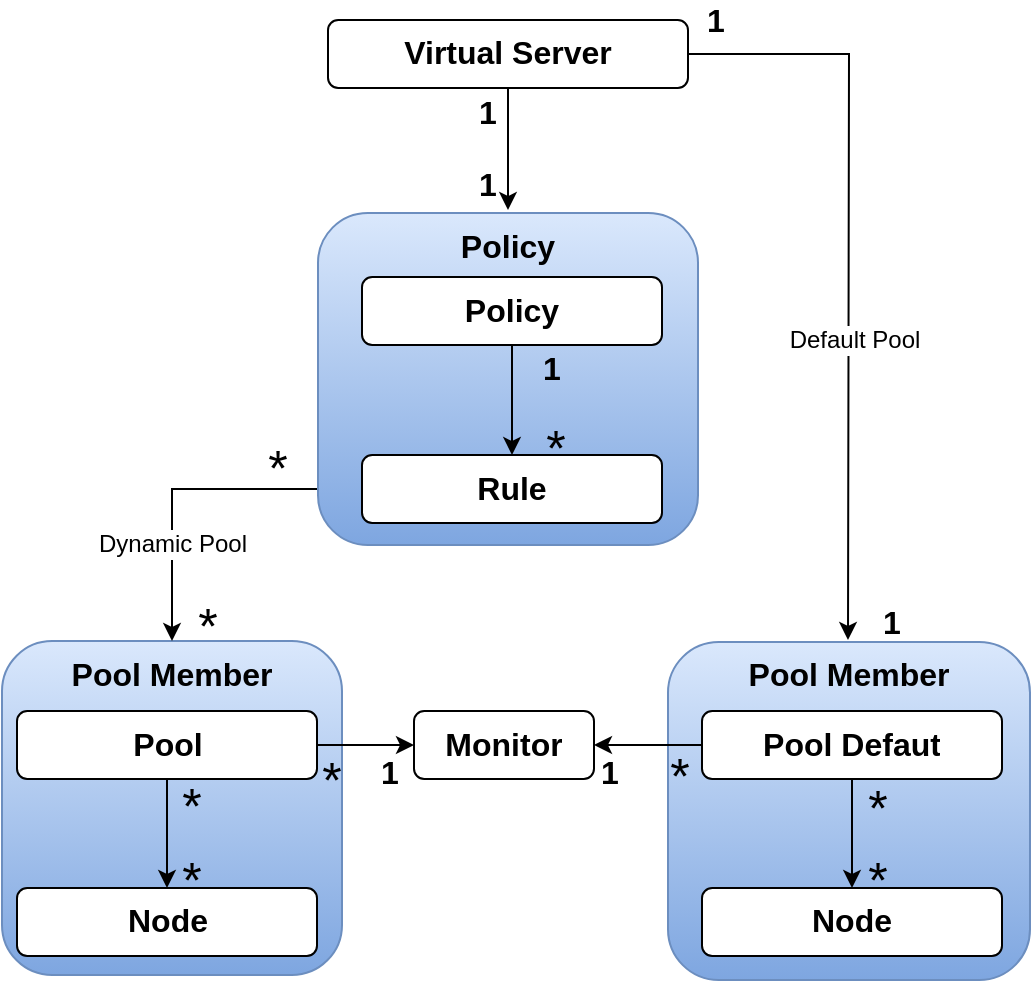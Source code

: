 <mxfile version="16.5.1" type="device"><diagram id="tuomeyIBbqbktUfwl68_" name="Page-1"><mxGraphModel dx="1102" dy="875" grid="1" gridSize="10" guides="1" tooltips="1" connect="1" arrows="1" fold="1" page="1" pageScale="1" pageWidth="827" pageHeight="1169" math="0" shadow="0"><root><mxCell id="0"/><mxCell id="1" parent="0"/><mxCell id="njLQdZBTiQgUC2W-cu_A-1" value="&lt;font style=&quot;font-size: 16px&quot;&gt;&lt;b&gt;Pool Member&lt;/b&gt;&lt;/font&gt;" style="whiteSpace=wrap;html=1;rounded=1;plain-blue;verticalAlign=top;" vertex="1" parent="1"><mxGeometry x="237" y="320.5" width="170" height="167" as="geometry"/></mxCell><mxCell id="njLQdZBTiQgUC2W-cu_A-2" style="edgeStyle=orthogonalEdgeStyle;rounded=0;html=1;entryX=0.5;entryY=0;endArrow=classic;endFill=1;jettySize=auto;orthogonalLoop=1;fontSize=16;exitX=0;exitY=0.5;" edge="1" parent="1" source="njLQdZBTiQgUC2W-cu_A-33" target="njLQdZBTiQgUC2W-cu_A-1"><mxGeometry relative="1" as="geometry"><mxPoint x="220" y="160" as="sourcePoint"/></mxGeometry></mxCell><mxCell id="njLQdZBTiQgUC2W-cu_A-3" value="Dynamic Pool" style="text;html=1;resizable=0;points=[];align=center;verticalAlign=middle;labelBackgroundColor=#ffffff;" vertex="1" connectable="0" parent="njLQdZBTiQgUC2W-cu_A-2"><mxGeometry x="0.041" y="3" relative="1" as="geometry"><mxPoint x="-6" y="24.5" as="offset"/></mxGeometry></mxCell><mxCell id="njLQdZBTiQgUC2W-cu_A-4" style="edgeStyle=orthogonalEdgeStyle;rounded=0;html=1;exitX=0.5;exitY=1;entryX=0.5;entryY=0;endArrow=classic;endFill=1;jettySize=auto;orthogonalLoop=1;fontSize=25;" edge="1" parent="1" source="njLQdZBTiQgUC2W-cu_A-5"><mxGeometry relative="1" as="geometry"><mxPoint x="490" y="105" as="targetPoint"/></mxGeometry></mxCell><mxCell id="njLQdZBTiQgUC2W-cu_A-5" value="&lt;b&gt;Virtual Server&lt;/b&gt;&lt;b&gt;&lt;br&gt;&lt;/b&gt;" style="text;html=1;align=center;verticalAlign=top;whiteSpace=wrap;overflow=hidden;rounded=1;fontSize=16;shadow=0;fillColor=#ffffff;strokeColor=#000000;gradientColor=none;" vertex="1" parent="1"><mxGeometry x="400" y="10" width="180" height="34" as="geometry"/></mxCell><mxCell id="njLQdZBTiQgUC2W-cu_A-6" value="&lt;b&gt;Monitor&lt;/b&gt;&lt;b&gt;&lt;br&gt;&lt;/b&gt;" style="text;html=1;align=center;verticalAlign=top;whiteSpace=wrap;overflow=hidden;rounded=1;fontSize=16;shadow=0;fillColor=#ffffff;strokeColor=#000000;gradientColor=none;" vertex="1" parent="1"><mxGeometry x="443" y="355.5" width="90" height="34" as="geometry"/></mxCell><mxCell id="njLQdZBTiQgUC2W-cu_A-7" style="edgeStyle=none;rounded=0;html=1;endArrow=classic;endFill=1;jettySize=auto;orthogonalLoop=1;fontSize=25;" edge="1" parent="1" target="njLQdZBTiQgUC2W-cu_A-18"><mxGeometry relative="1" as="geometry"><mxPoint x="668" y="350" as="sourcePoint"/></mxGeometry></mxCell><mxCell id="njLQdZBTiQgUC2W-cu_A-8" style="edgeStyle=none;rounded=0;html=1;exitX=0.5;exitY=1;jettySize=auto;orthogonalLoop=1;endArrow=classic;endFill=1;" edge="1" parent="1" source="njLQdZBTiQgUC2W-cu_A-10" target="njLQdZBTiQgUC2W-cu_A-11"><mxGeometry relative="1" as="geometry"/></mxCell><mxCell id="njLQdZBTiQgUC2W-cu_A-9" style="edgeStyle=orthogonalEdgeStyle;rounded=0;html=1;exitX=1;exitY=0.5;entryX=0;entryY=0.5;endArrow=classic;endFill=1;jettySize=auto;orthogonalLoop=1;fontSize=16;" edge="1" parent="1" source="njLQdZBTiQgUC2W-cu_A-10" target="njLQdZBTiQgUC2W-cu_A-6"><mxGeometry relative="1" as="geometry"/></mxCell><mxCell id="njLQdZBTiQgUC2W-cu_A-10" value="&lt;b&gt;Pool&lt;/b&gt;&lt;b&gt;&lt;br&gt;&lt;/b&gt;" style="text;html=1;align=center;verticalAlign=top;whiteSpace=wrap;overflow=hidden;rounded=1;fontSize=16;shadow=0;fillColor=#ffffff;strokeColor=#000000;gradientColor=none;" vertex="1" parent="1"><mxGeometry x="244.5" y="355.5" width="150" height="34" as="geometry"/></mxCell><mxCell id="njLQdZBTiQgUC2W-cu_A-11" value="&lt;b&gt;Node&lt;/b&gt;&lt;b&gt;&lt;br&gt;&lt;/b&gt;" style="text;html=1;align=center;verticalAlign=top;whiteSpace=wrap;overflow=hidden;rounded=1;fontSize=16;shadow=0;fillColor=#ffffff;strokeColor=#000000;gradientColor=none;" vertex="1" parent="1"><mxGeometry x="244.5" y="444" width="150" height="34" as="geometry"/></mxCell><mxCell id="njLQdZBTiQgUC2W-cu_A-12" value="1" style="text;html=1;strokeColor=none;fillColor=none;align=center;verticalAlign=middle;whiteSpace=wrap;rounded=0;fontSize=16;fontStyle=1" vertex="1" parent="1"><mxGeometry x="411" y="375.5" width="40" height="20" as="geometry"/></mxCell><mxCell id="njLQdZBTiQgUC2W-cu_A-13" value="&lt;font style=&quot;font-size: 25px; font-weight: normal;&quot;&gt;*&lt;/font&gt;" style="text;html=1;strokeColor=none;fillColor=none;align=center;verticalAlign=middle;whiteSpace=wrap;rounded=0;fontStyle=1;fontSize=25;" vertex="1" parent="1"><mxGeometry x="381.5" y="378.5" width="40" height="20" as="geometry"/></mxCell><mxCell id="njLQdZBTiQgUC2W-cu_A-14" value="1" style="text;html=1;strokeColor=none;fillColor=none;align=center;verticalAlign=middle;whiteSpace=wrap;rounded=0;fontSize=16;fontStyle=1" vertex="1" parent="1"><mxGeometry x="460" y="46" width="40" height="20" as="geometry"/></mxCell><mxCell id="njLQdZBTiQgUC2W-cu_A-15" value="1" style="text;html=1;strokeColor=none;fillColor=none;align=center;verticalAlign=middle;whiteSpace=wrap;rounded=0;fontSize=16;fontStyle=1" vertex="1" parent="1"><mxGeometry x="460" y="82" width="40" height="20" as="geometry"/></mxCell><mxCell id="njLQdZBTiQgUC2W-cu_A-16" value="1" style="text;html=1;strokeColor=none;fillColor=none;align=center;verticalAlign=middle;whiteSpace=wrap;rounded=0;fontSize=16;fontStyle=1" vertex="1" parent="1"><mxGeometry x="574" width="40" height="20" as="geometry"/></mxCell><mxCell id="njLQdZBTiQgUC2W-cu_A-17" value="&lt;font style=&quot;font-size: 25px; font-weight: normal;&quot;&gt;*&lt;/font&gt;" style="text;html=1;strokeColor=none;fillColor=none;align=center;verticalAlign=middle;whiteSpace=wrap;rounded=0;fontStyle=1;fontSize=25;" vertex="1" parent="1"><mxGeometry x="319.5" y="301.5" width="40" height="20" as="geometry"/></mxCell><mxCell id="njLQdZBTiQgUC2W-cu_A-18" value="&lt;font style=&quot;font-size: 16px&quot;&gt;&lt;b&gt;Pool Member&lt;/b&gt;&lt;/font&gt;" style="whiteSpace=wrap;html=1;rounded=1;plain-blue;verticalAlign=top;" vertex="1" parent="1"><mxGeometry x="570" y="321" width="181" height="169" as="geometry"/></mxCell><mxCell id="njLQdZBTiQgUC2W-cu_A-19" style="edgeStyle=none;rounded=0;html=1;exitX=0.5;exitY=1;jettySize=auto;orthogonalLoop=1;endArrow=classic;endFill=1;" edge="1" parent="1" source="njLQdZBTiQgUC2W-cu_A-21" target="njLQdZBTiQgUC2W-cu_A-22"><mxGeometry relative="1" as="geometry"/></mxCell><mxCell id="njLQdZBTiQgUC2W-cu_A-20" style="edgeStyle=none;rounded=0;html=1;exitX=0;exitY=0.5;entryX=1;entryY=0.5;endArrow=classic;endFill=1;jettySize=auto;orthogonalLoop=1;fontSize=25;" edge="1" parent="1" source="njLQdZBTiQgUC2W-cu_A-21" target="njLQdZBTiQgUC2W-cu_A-6"><mxGeometry relative="1" as="geometry"/></mxCell><mxCell id="njLQdZBTiQgUC2W-cu_A-21" value="&lt;b&gt;Pool Defaut&lt;/b&gt;&lt;b&gt;&lt;br&gt;&lt;/b&gt;" style="text;html=1;align=center;verticalAlign=top;whiteSpace=wrap;overflow=hidden;rounded=1;fontSize=16;shadow=0;fillColor=#ffffff;strokeColor=#000000;gradientColor=none;" vertex="1" parent="1"><mxGeometry x="587" y="355.5" width="150" height="34" as="geometry"/></mxCell><mxCell id="njLQdZBTiQgUC2W-cu_A-22" value="&lt;b&gt;Node&lt;/b&gt;&lt;b&gt;&lt;br&gt;&lt;/b&gt;" style="text;html=1;align=center;verticalAlign=top;whiteSpace=wrap;overflow=hidden;rounded=1;fontSize=16;shadow=0;fillColor=#ffffff;strokeColor=#000000;gradientColor=none;" vertex="1" parent="1"><mxGeometry x="587" y="444" width="150" height="34" as="geometry"/></mxCell><mxCell id="njLQdZBTiQgUC2W-cu_A-23" value="1" style="text;html=1;strokeColor=none;fillColor=none;align=center;verticalAlign=middle;whiteSpace=wrap;rounded=0;fontSize=16;fontStyle=1" vertex="1" parent="1"><mxGeometry x="521" y="375.5" width="40" height="20" as="geometry"/></mxCell><mxCell id="njLQdZBTiQgUC2W-cu_A-24" value="&lt;font style=&quot;font-size: 25px; font-weight: normal;&quot;&gt;*&lt;/font&gt;" style="text;html=1;strokeColor=none;fillColor=none;align=center;verticalAlign=middle;whiteSpace=wrap;rounded=0;fontStyle=1;fontSize=25;" vertex="1" parent="1"><mxGeometry x="312" y="428.5" width="40" height="20" as="geometry"/></mxCell><mxCell id="njLQdZBTiQgUC2W-cu_A-25" value="&lt;font style=&quot;font-size: 25px; font-weight: normal;&quot;&gt;*&lt;/font&gt;" style="text;html=1;strokeColor=none;fillColor=none;align=center;verticalAlign=middle;whiteSpace=wrap;rounded=0;fontStyle=1;fontSize=25;" vertex="1" parent="1"><mxGeometry x="654.5" y="428.5" width="40" height="20" as="geometry"/></mxCell><mxCell id="njLQdZBTiQgUC2W-cu_A-26" value="&lt;font style=&quot;font-size: 25px; font-weight: normal;&quot;&gt;*&lt;/font&gt;" style="text;html=1;strokeColor=none;fillColor=none;align=center;verticalAlign=middle;whiteSpace=wrap;rounded=0;fontStyle=1;fontSize=25;" vertex="1" parent="1"><mxGeometry x="655" y="392.5" width="40" height="20" as="geometry"/></mxCell><mxCell id="njLQdZBTiQgUC2W-cu_A-27" value="&lt;font style=&quot;font-size: 25px; font-weight: normal;&quot;&gt;*&lt;/font&gt;" style="text;html=1;strokeColor=none;fillColor=none;align=center;verticalAlign=middle;whiteSpace=wrap;rounded=0;fontStyle=1;fontSize=25;" vertex="1" parent="1"><mxGeometry x="311.5" y="391.5" width="40" height="20" as="geometry"/></mxCell><mxCell id="njLQdZBTiQgUC2W-cu_A-28" value="&lt;font style=&quot;font-size: 25px; font-weight: normal;&quot;&gt;*&lt;/font&gt;" style="text;html=1;strokeColor=none;fillColor=none;align=center;verticalAlign=middle;whiteSpace=wrap;rounded=0;fontStyle=1;fontSize=25;" vertex="1" parent="1"><mxGeometry x="556" y="376.5" width="40" height="20" as="geometry"/></mxCell><mxCell id="njLQdZBTiQgUC2W-cu_A-29" value="1" style="text;html=1;strokeColor=none;fillColor=none;align=center;verticalAlign=middle;whiteSpace=wrap;rounded=0;fontSize=16;fontStyle=1" vertex="1" parent="1"><mxGeometry x="662" y="300.5" width="40" height="20" as="geometry"/></mxCell><mxCell id="njLQdZBTiQgUC2W-cu_A-30" value="&lt;font style=&quot;font-size: 16px&quot;&gt;&lt;b&gt;Policy&lt;/b&gt;&lt;/font&gt;" style="whiteSpace=wrap;html=1;rounded=1;plain-blue;verticalAlign=top;" vertex="1" parent="1"><mxGeometry x="395" y="106.5" width="190" height="166" as="geometry"/></mxCell><mxCell id="njLQdZBTiQgUC2W-cu_A-31" style="edgeStyle=none;rounded=0;html=1;exitX=0.5;exitY=1;endArrow=classic;endFill=1;jettySize=auto;orthogonalLoop=1;fontSize=25;" edge="1" parent="1" source="njLQdZBTiQgUC2W-cu_A-32" target="njLQdZBTiQgUC2W-cu_A-33"><mxGeometry relative="1" as="geometry"/></mxCell><mxCell id="njLQdZBTiQgUC2W-cu_A-32" value="&lt;b&gt;Policy&lt;/b&gt;&lt;b&gt;&lt;br&gt;&lt;/b&gt;" style="text;html=1;align=center;verticalAlign=top;whiteSpace=wrap;overflow=hidden;rounded=1;fontSize=16;shadow=0;fillColor=#ffffff;strokeColor=#000000;gradientColor=none;" vertex="1" parent="1"><mxGeometry x="417" y="138.5" width="150" height="34" as="geometry"/></mxCell><mxCell id="njLQdZBTiQgUC2W-cu_A-33" value="&lt;b&gt;Rule&lt;br&gt;&lt;/b&gt;" style="text;html=1;align=center;verticalAlign=top;whiteSpace=wrap;overflow=hidden;rounded=1;fontSize=16;shadow=0;fillColor=#ffffff;strokeColor=#000000;gradientColor=none;" vertex="1" parent="1"><mxGeometry x="417" y="227.5" width="150" height="34" as="geometry"/></mxCell><mxCell id="njLQdZBTiQgUC2W-cu_A-34" value="1" style="text;html=1;strokeColor=none;fillColor=none;align=center;verticalAlign=middle;whiteSpace=wrap;rounded=0;fontSize=16;fontStyle=1" vertex="1" parent="1"><mxGeometry x="492" y="173.5" width="40" height="20" as="geometry"/></mxCell><mxCell id="njLQdZBTiQgUC2W-cu_A-35" value="&lt;font style=&quot;font-size: 25px; font-weight: normal;&quot;&gt;*&lt;/font&gt;" style="text;html=1;strokeColor=none;fillColor=none;align=center;verticalAlign=middle;whiteSpace=wrap;rounded=0;fontStyle=1;fontSize=25;" vertex="1" parent="1"><mxGeometry x="494" y="212.5" width="40" height="20" as="geometry"/></mxCell><mxCell id="njLQdZBTiQgUC2W-cu_A-36" value="&lt;font style=&quot;font-size: 25px; font-weight: normal;&quot;&gt;*&lt;/font&gt;" style="text;html=1;strokeColor=none;fillColor=none;align=center;verticalAlign=middle;whiteSpace=wrap;rounded=0;fontStyle=1;fontSize=25;" vertex="1" parent="1"><mxGeometry x="355" y="222.5" width="40" height="20" as="geometry"/></mxCell><mxCell id="njLQdZBTiQgUC2W-cu_A-37" style="edgeStyle=orthogonalEdgeStyle;rounded=0;html=1;endArrow=classic;endFill=1;jettySize=auto;orthogonalLoop=1;fontSize=16;exitX=1;exitY=0.5;" edge="1" parent="1" source="njLQdZBTiQgUC2W-cu_A-5"><mxGeometry relative="1" as="geometry"><mxPoint x="427" y="255" as="sourcePoint"/><mxPoint x="660" y="320" as="targetPoint"/></mxGeometry></mxCell><mxCell id="njLQdZBTiQgUC2W-cu_A-38" value="Default Pool" style="text;html=1;resizable=0;points=[];align=center;verticalAlign=middle;labelBackgroundColor=#ffffff;" vertex="1" connectable="0" parent="njLQdZBTiQgUC2W-cu_A-37"><mxGeometry x="0.142" y="-1" relative="1" as="geometry"><mxPoint x="3" y="10" as="offset"/></mxGeometry></mxCell></root></mxGraphModel></diagram></mxfile>